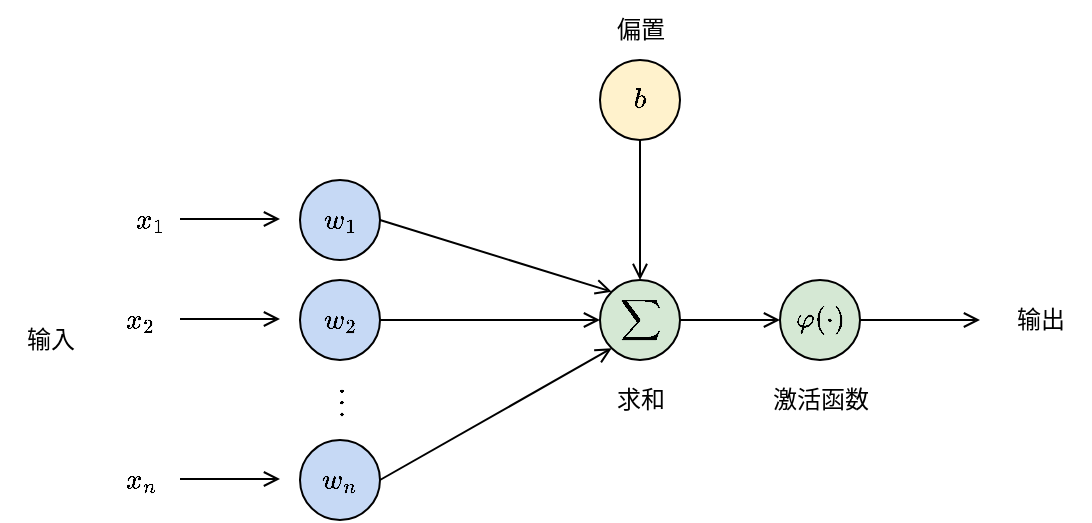 <mxfile version="21.1.1" type="github">
  <diagram name="第 1 页" id="H3rtifVKTXqs-qG-SYUc">
    <mxGraphModel dx="497" dy="576" grid="1" gridSize="10" guides="1" tooltips="1" connect="1" arrows="0" fold="1" page="0" pageScale="1" pageWidth="827" pageHeight="1169" math="1" shadow="0">
      <root>
        <mxCell id="0" />
        <mxCell id="1" parent="0" />
        <mxCell id="tOTkukjx_mw6msrrEpYW-15" style="rounded=0;orthogonalLoop=1;jettySize=auto;html=1;exitX=1;exitY=0.5;exitDx=0;exitDy=0;entryX=0;entryY=0;entryDx=0;entryDy=0;endArrow=open;endFill=0;" edge="1" parent="1" source="tOTkukjx_mw6msrrEpYW-1" target="tOTkukjx_mw6msrrEpYW-14">
          <mxGeometry relative="1" as="geometry" />
        </mxCell>
        <mxCell id="tOTkukjx_mw6msrrEpYW-1" value="$$w_1$$" style="ellipse;whiteSpace=wrap;html=1;aspect=fixed;fillColor=#C6D9F5;" vertex="1" parent="1">
          <mxGeometry x="600" y="220" width="40" height="40" as="geometry" />
        </mxCell>
        <mxCell id="tOTkukjx_mw6msrrEpYW-16" style="rounded=0;orthogonalLoop=1;jettySize=auto;html=1;exitX=1;exitY=0.5;exitDx=0;exitDy=0;entryX=0;entryY=0.5;entryDx=0;entryDy=0;endArrow=open;endFill=0;" edge="1" parent="1" source="tOTkukjx_mw6msrrEpYW-2" target="tOTkukjx_mw6msrrEpYW-14">
          <mxGeometry relative="1" as="geometry" />
        </mxCell>
        <mxCell id="tOTkukjx_mw6msrrEpYW-2" value="$$w_2$$" style="ellipse;whiteSpace=wrap;html=1;aspect=fixed;fillColor=#C6D9F5;" vertex="1" parent="1">
          <mxGeometry x="600" y="270" width="40" height="40" as="geometry" />
        </mxCell>
        <mxCell id="tOTkukjx_mw6msrrEpYW-17" style="rounded=0;orthogonalLoop=1;jettySize=auto;html=1;exitX=1;exitY=0.5;exitDx=0;exitDy=0;entryX=0;entryY=1;entryDx=0;entryDy=0;endArrow=open;endFill=0;" edge="1" parent="1" source="tOTkukjx_mw6msrrEpYW-3" target="tOTkukjx_mw6msrrEpYW-14">
          <mxGeometry relative="1" as="geometry" />
        </mxCell>
        <mxCell id="tOTkukjx_mw6msrrEpYW-3" value="$$w_n$$" style="ellipse;whiteSpace=wrap;html=1;aspect=fixed;fillColor=#C6D9F5;" vertex="1" parent="1">
          <mxGeometry x="600" y="350" width="40" height="40" as="geometry" />
        </mxCell>
        <mxCell id="tOTkukjx_mw6msrrEpYW-4" value="$$\vdots$$" style="text;html=1;align=center;verticalAlign=middle;resizable=0;points=[];autosize=1;strokeColor=none;fillColor=none;" vertex="1" parent="1">
          <mxGeometry x="580" y="315" width="80" height="30" as="geometry" />
        </mxCell>
        <mxCell id="tOTkukjx_mw6msrrEpYW-5" value="$$x_1$$" style="text;html=1;align=center;verticalAlign=middle;resizable=0;points=[];autosize=1;strokeColor=none;fillColor=none;" vertex="1" parent="1">
          <mxGeometry x="490" y="225" width="70" height="30" as="geometry" />
        </mxCell>
        <mxCell id="tOTkukjx_mw6msrrEpYW-6" value="$$x_2$$" style="text;html=1;align=center;verticalAlign=middle;resizable=0;points=[];autosize=1;strokeColor=none;fillColor=none;" vertex="1" parent="1">
          <mxGeometry x="485" y="275" width="70" height="30" as="geometry" />
        </mxCell>
        <mxCell id="tOTkukjx_mw6msrrEpYW-7" value="$$x_n$$" style="text;html=1;align=center;verticalAlign=middle;resizable=0;points=[];autosize=1;strokeColor=none;fillColor=none;" vertex="1" parent="1">
          <mxGeometry x="485" y="355" width="70" height="30" as="geometry" />
        </mxCell>
        <mxCell id="tOTkukjx_mw6msrrEpYW-10" value="" style="endArrow=open;html=1;rounded=0;endFill=0;" edge="1" parent="1">
          <mxGeometry width="50" height="50" relative="1" as="geometry">
            <mxPoint x="540" y="239.5" as="sourcePoint" />
            <mxPoint x="590" y="239.5" as="targetPoint" />
          </mxGeometry>
        </mxCell>
        <mxCell id="tOTkukjx_mw6msrrEpYW-11" value="" style="endArrow=open;html=1;rounded=0;endFill=0;" edge="1" parent="1">
          <mxGeometry width="50" height="50" relative="1" as="geometry">
            <mxPoint x="540" y="289.5" as="sourcePoint" />
            <mxPoint x="590" y="289.5" as="targetPoint" />
          </mxGeometry>
        </mxCell>
        <mxCell id="tOTkukjx_mw6msrrEpYW-12" value="" style="endArrow=open;html=1;rounded=0;endFill=0;" edge="1" parent="1">
          <mxGeometry width="50" height="50" relative="1" as="geometry">
            <mxPoint x="540" y="369.5" as="sourcePoint" />
            <mxPoint x="590" y="369.5" as="targetPoint" />
          </mxGeometry>
        </mxCell>
        <mxCell id="tOTkukjx_mw6msrrEpYW-13" value="输入" style="text;html=1;align=center;verticalAlign=middle;resizable=0;points=[];autosize=1;strokeColor=none;fillColor=none;" vertex="1" parent="1">
          <mxGeometry x="450" y="285" width="50" height="30" as="geometry" />
        </mxCell>
        <mxCell id="tOTkukjx_mw6msrrEpYW-21" style="edgeStyle=orthogonalEdgeStyle;rounded=0;orthogonalLoop=1;jettySize=auto;html=1;exitX=1;exitY=0.5;exitDx=0;exitDy=0;endArrow=open;endFill=0;" edge="1" parent="1" source="tOTkukjx_mw6msrrEpYW-22">
          <mxGeometry relative="1" as="geometry">
            <mxPoint x="870" y="290" as="targetPoint" />
          </mxGeometry>
        </mxCell>
        <mxCell id="tOTkukjx_mw6msrrEpYW-14" value="$$\sum$$" style="ellipse;whiteSpace=wrap;html=1;aspect=fixed;fillColor=#D5E8D4;" vertex="1" parent="1">
          <mxGeometry x="750" y="270" width="40" height="40" as="geometry" />
        </mxCell>
        <mxCell id="tOTkukjx_mw6msrrEpYW-20" style="edgeStyle=orthogonalEdgeStyle;rounded=0;orthogonalLoop=1;jettySize=auto;html=1;exitX=0.5;exitY=1;exitDx=0;exitDy=0;entryX=0.5;entryY=0;entryDx=0;entryDy=0;endArrow=open;endFill=0;" edge="1" parent="1" source="tOTkukjx_mw6msrrEpYW-18" target="tOTkukjx_mw6msrrEpYW-14">
          <mxGeometry relative="1" as="geometry" />
        </mxCell>
        <mxCell id="tOTkukjx_mw6msrrEpYW-18" value="$$b$$" style="ellipse;whiteSpace=wrap;html=1;aspect=fixed;fillColor=#FFF2CC;" vertex="1" parent="1">
          <mxGeometry x="750" y="160" width="40" height="40" as="geometry" />
        </mxCell>
        <mxCell id="tOTkukjx_mw6msrrEpYW-19" value="偏置" style="text;html=1;align=center;verticalAlign=middle;resizable=0;points=[];autosize=1;strokeColor=none;fillColor=none;" vertex="1" parent="1">
          <mxGeometry x="745" y="130" width="50" height="30" as="geometry" />
        </mxCell>
        <mxCell id="tOTkukjx_mw6msrrEpYW-23" style="edgeStyle=orthogonalEdgeStyle;rounded=0;orthogonalLoop=1;jettySize=auto;html=1;exitX=1;exitY=0.5;exitDx=0;exitDy=0;endArrow=open;endFill=0;" edge="1" parent="1" source="tOTkukjx_mw6msrrEpYW-22">
          <mxGeometry relative="1" as="geometry">
            <mxPoint x="940" y="290" as="targetPoint" />
          </mxGeometry>
        </mxCell>
        <mxCell id="tOTkukjx_mw6msrrEpYW-24" value="" style="edgeStyle=orthogonalEdgeStyle;rounded=0;orthogonalLoop=1;jettySize=auto;html=1;exitX=1;exitY=0.5;exitDx=0;exitDy=0;endArrow=open;endFill=0;" edge="1" parent="1" source="tOTkukjx_mw6msrrEpYW-14" target="tOTkukjx_mw6msrrEpYW-22">
          <mxGeometry relative="1" as="geometry">
            <mxPoint x="870" y="290" as="targetPoint" />
            <mxPoint x="790" y="290" as="sourcePoint" />
          </mxGeometry>
        </mxCell>
        <mxCell id="tOTkukjx_mw6msrrEpYW-22" value="$$\varphi&lt;br&gt;(\cdot)$$" style="ellipse;whiteSpace=wrap;html=1;aspect=fixed;fillColor=#D5E8D4;" vertex="1" parent="1">
          <mxGeometry x="840" y="270" width="40" height="40" as="geometry" />
        </mxCell>
        <mxCell id="tOTkukjx_mw6msrrEpYW-25" value="激活函数" style="text;html=1;align=center;verticalAlign=middle;resizable=0;points=[];autosize=1;strokeColor=none;fillColor=none;" vertex="1" parent="1">
          <mxGeometry x="825" y="315" width="70" height="30" as="geometry" />
        </mxCell>
        <mxCell id="tOTkukjx_mw6msrrEpYW-26" value="求和" style="text;html=1;align=center;verticalAlign=middle;resizable=0;points=[];autosize=1;strokeColor=none;fillColor=none;" vertex="1" parent="1">
          <mxGeometry x="745" y="315" width="50" height="30" as="geometry" />
        </mxCell>
        <mxCell id="tOTkukjx_mw6msrrEpYW-27" value="输出" style="text;html=1;align=center;verticalAlign=middle;resizable=0;points=[];autosize=1;strokeColor=none;fillColor=none;" vertex="1" parent="1">
          <mxGeometry x="945" y="275" width="50" height="30" as="geometry" />
        </mxCell>
      </root>
    </mxGraphModel>
  </diagram>
</mxfile>
